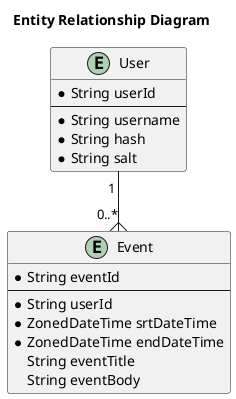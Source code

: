 @startuml
title Entity Relationship Diagram
entity Event {
    * String eventId
    --
    * String userId
    * ZonedDateTime srtDateTime
    * ZonedDateTime endDateTime
    String eventTitle
    String eventBody
}
entity User {
    * String userId
    --
    * String username
    * String hash
    * String salt
}
User "1 " --{ "0..*" Event
@enduml